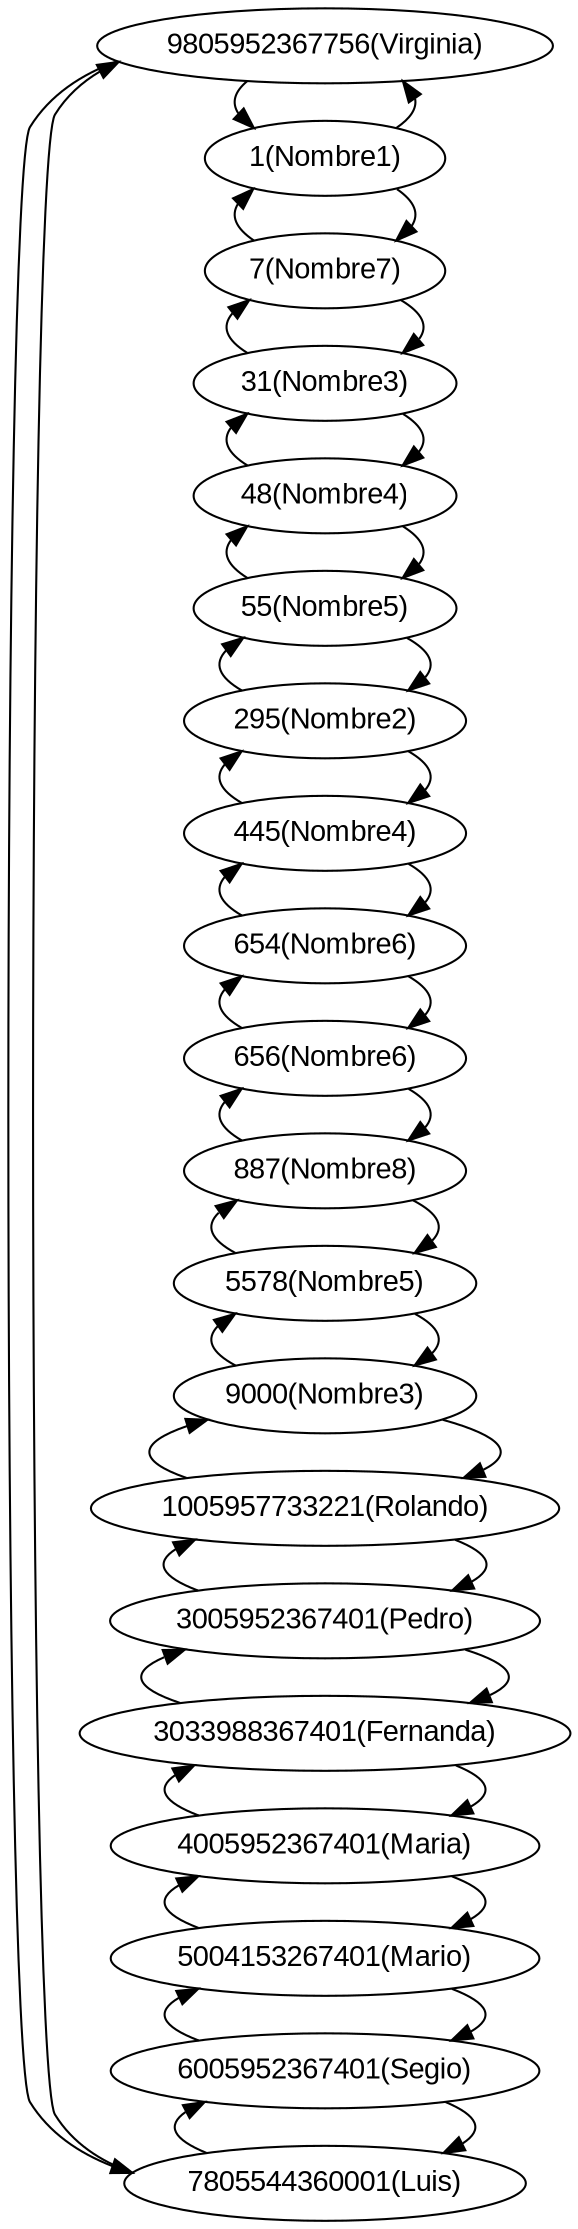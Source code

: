 digraph D {
rankdir=LR;
 node [fontname="Arial"];

"1(Nombre1)"->"7(Nombre7)";
"7(Nombre7)"->"1(Nombre1)";
"7(Nombre7)"->"31(Nombre3)";
"31(Nombre3)"->"7(Nombre7)";
"31(Nombre3)"->"48(Nombre4)";
"48(Nombre4)"->"31(Nombre3)";
"48(Nombre4)"->"55(Nombre5)";
"55(Nombre5)"->"48(Nombre4)";
"55(Nombre5)"->"295(Nombre2)";
"295(Nombre2)"->"55(Nombre5)";
"295(Nombre2)"->"445(Nombre4)";
"445(Nombre4)"->"295(Nombre2)";
"445(Nombre4)"->"654(Nombre6)";
"654(Nombre6)"->"445(Nombre4)";
"654(Nombre6)"->"656(Nombre6)";
"656(Nombre6)"->"654(Nombre6)";
"656(Nombre6)"->"887(Nombre8)";
"887(Nombre8)"->"656(Nombre6)";
"887(Nombre8)"->"5578(Nombre5)";
"5578(Nombre5)"->"887(Nombre8)";
"5578(Nombre5)"->"9000(Nombre3)";
"9000(Nombre3)"->"5578(Nombre5)";
"9000(Nombre3)"->"1005957733221(Rolando)";
"1005957733221(Rolando)"->"9000(Nombre3)";
"1005957733221(Rolando)"->"3005952367401(Pedro)";
"3005952367401(Pedro)"->"1005957733221(Rolando)";
"3005952367401(Pedro)"->"3033988367401(Fernanda)";
"3033988367401(Fernanda)"->"3005952367401(Pedro)";
"3033988367401(Fernanda)"->"4005952367401(Maria)";
"4005952367401(Maria)"->"3033988367401(Fernanda)";
"4005952367401(Maria)"->"5004153267401(Mario)";
"5004153267401(Mario)"->"4005952367401(Maria)";
"5004153267401(Mario)"->"6005952367401(Segio)";
"6005952367401(Segio)"->"5004153267401(Mario)";
"6005952367401(Segio)"->"7805544360001(Luis)";
"7805544360001(Luis)"->"6005952367401(Segio)";
"7805544360001(Luis)"->"9805952367756(Virginia)";
"9805952367756(Virginia)"->"7805544360001(Luis)";
"1(Nombre1)"->"9805952367756(Virginia)";
"9805952367756(Virginia)"->"1(Nombre1)";
{rank=same;"1(Nombre1)";"7(Nombre7)";"31(Nombre3)";"48(Nombre4)";"55(Nombre5)";"295(Nombre2)";"445(Nombre4)";"654(Nombre6)";"656(Nombre6)";"887(Nombre8)";"5578(Nombre5)";"9000(Nombre3)";"1005957733221(Rolando)";"3005952367401(Pedro)";"3033988367401(Fernanda)";"4005952367401(Maria)";"5004153267401(Mario)";"6005952367401(Segio)";"7805544360001(Luis)";"9805952367756(Virginia)";};

}